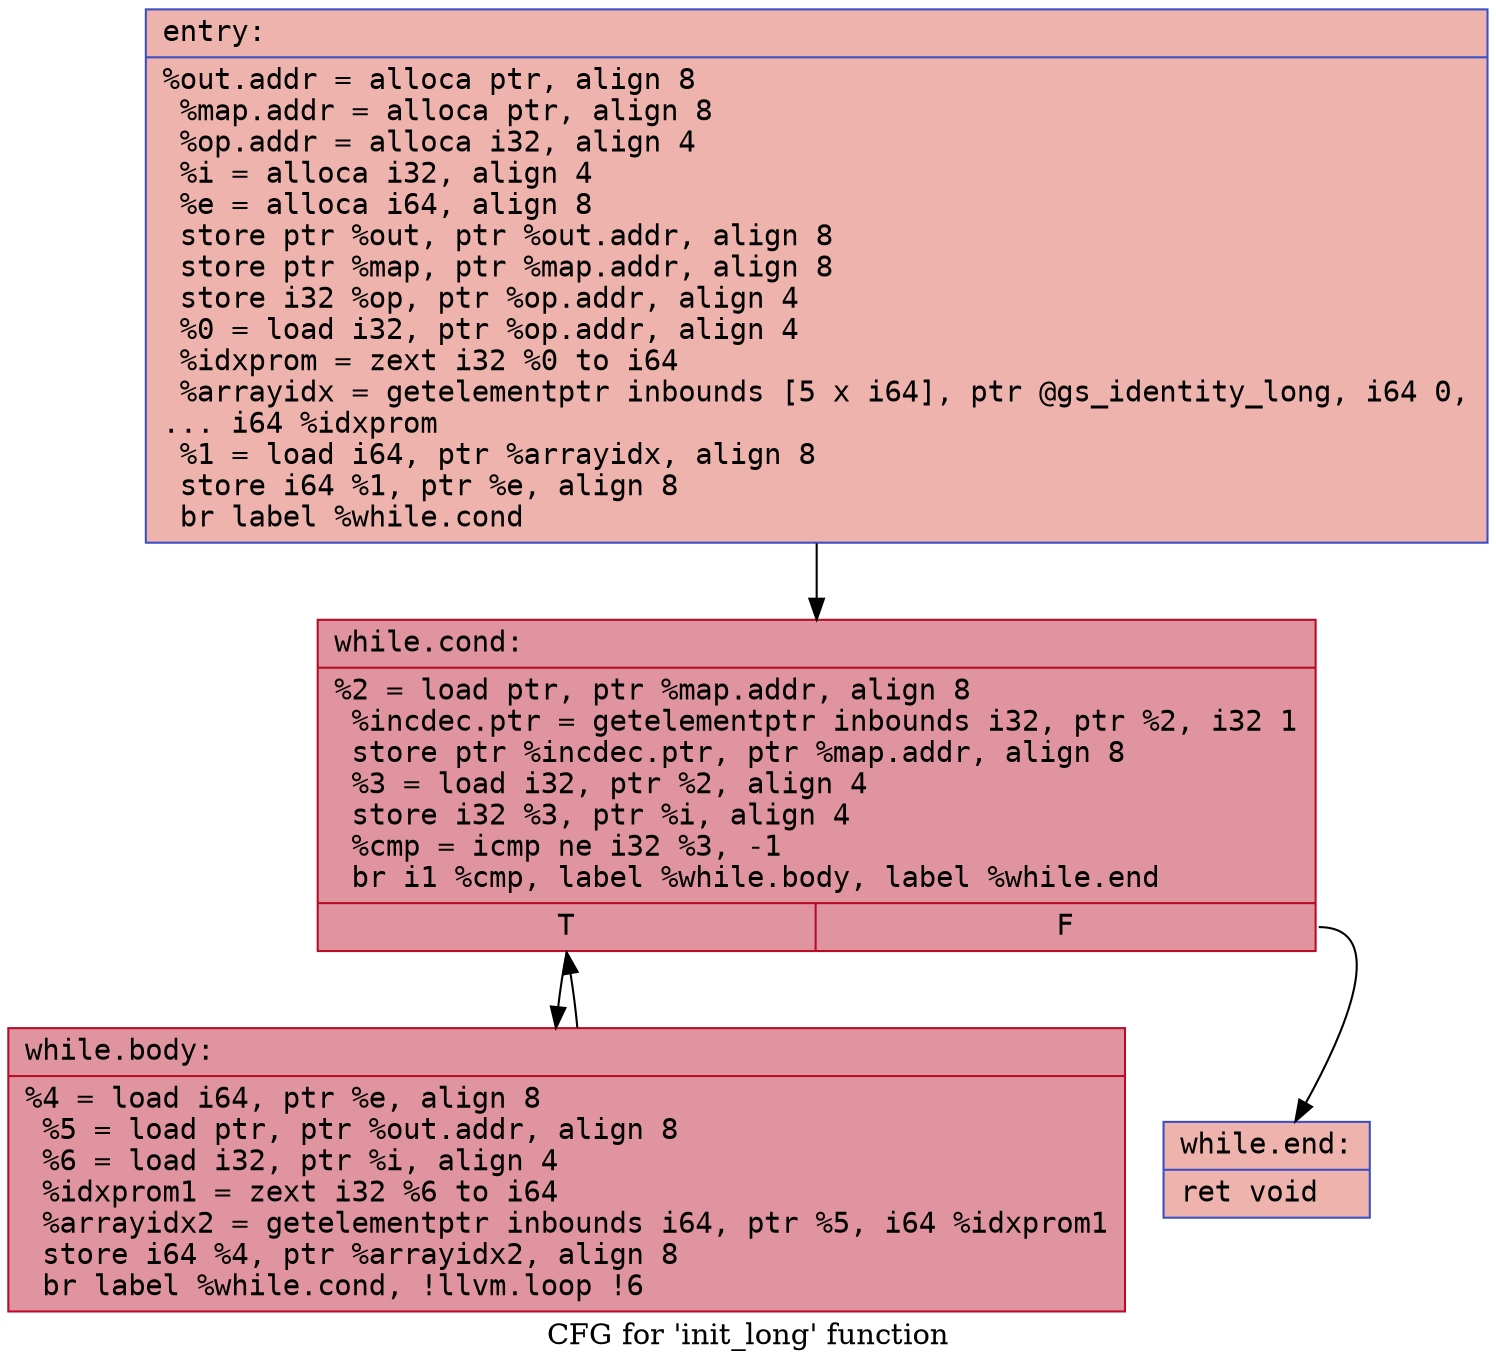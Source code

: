 digraph "CFG for 'init_long' function" {
	label="CFG for 'init_long' function";

	Node0x55e011d0b400 [shape=record,color="#3d50c3ff", style=filled, fillcolor="#d6524470" fontname="Courier",label="{entry:\l|  %out.addr = alloca ptr, align 8\l  %map.addr = alloca ptr, align 8\l  %op.addr = alloca i32, align 4\l  %i = alloca i32, align 4\l  %e = alloca i64, align 8\l  store ptr %out, ptr %out.addr, align 8\l  store ptr %map, ptr %map.addr, align 8\l  store i32 %op, ptr %op.addr, align 4\l  %0 = load i32, ptr %op.addr, align 4\l  %idxprom = zext i32 %0 to i64\l  %arrayidx = getelementptr inbounds [5 x i64], ptr @gs_identity_long, i64 0,\l... i64 %idxprom\l  %1 = load i64, ptr %arrayidx, align 8\l  store i64 %1, ptr %e, align 8\l  br label %while.cond\l}"];
	Node0x55e011d0b400 -> Node0x55e011d0bc10[tooltip="entry -> while.cond\nProbability 100.00%" ];
	Node0x55e011d0bc10 [shape=record,color="#b70d28ff", style=filled, fillcolor="#b70d2870" fontname="Courier",label="{while.cond:\l|  %2 = load ptr, ptr %map.addr, align 8\l  %incdec.ptr = getelementptr inbounds i32, ptr %2, i32 1\l  store ptr %incdec.ptr, ptr %map.addr, align 8\l  %3 = load i32, ptr %2, align 4\l  store i32 %3, ptr %i, align 4\l  %cmp = icmp ne i32 %3, -1\l  br i1 %cmp, label %while.body, label %while.end\l|{<s0>T|<s1>F}}"];
	Node0x55e011d0bc10:s0 -> Node0x55e011d0c230[tooltip="while.cond -> while.body\nProbability 96.88%" ];
	Node0x55e011d0bc10:s1 -> Node0x55e011d0c2b0[tooltip="while.cond -> while.end\nProbability 3.12%" ];
	Node0x55e011d0c230 [shape=record,color="#b70d28ff", style=filled, fillcolor="#b70d2870" fontname="Courier",label="{while.body:\l|  %4 = load i64, ptr %e, align 8\l  %5 = load ptr, ptr %out.addr, align 8\l  %6 = load i32, ptr %i, align 4\l  %idxprom1 = zext i32 %6 to i64\l  %arrayidx2 = getelementptr inbounds i64, ptr %5, i64 %idxprom1\l  store i64 %4, ptr %arrayidx2, align 8\l  br label %while.cond, !llvm.loop !6\l}"];
	Node0x55e011d0c230 -> Node0x55e011d0bc10[tooltip="while.body -> while.cond\nProbability 100.00%" ];
	Node0x55e011d0c2b0 [shape=record,color="#3d50c3ff", style=filled, fillcolor="#d6524470" fontname="Courier",label="{while.end:\l|  ret void\l}"];
}
